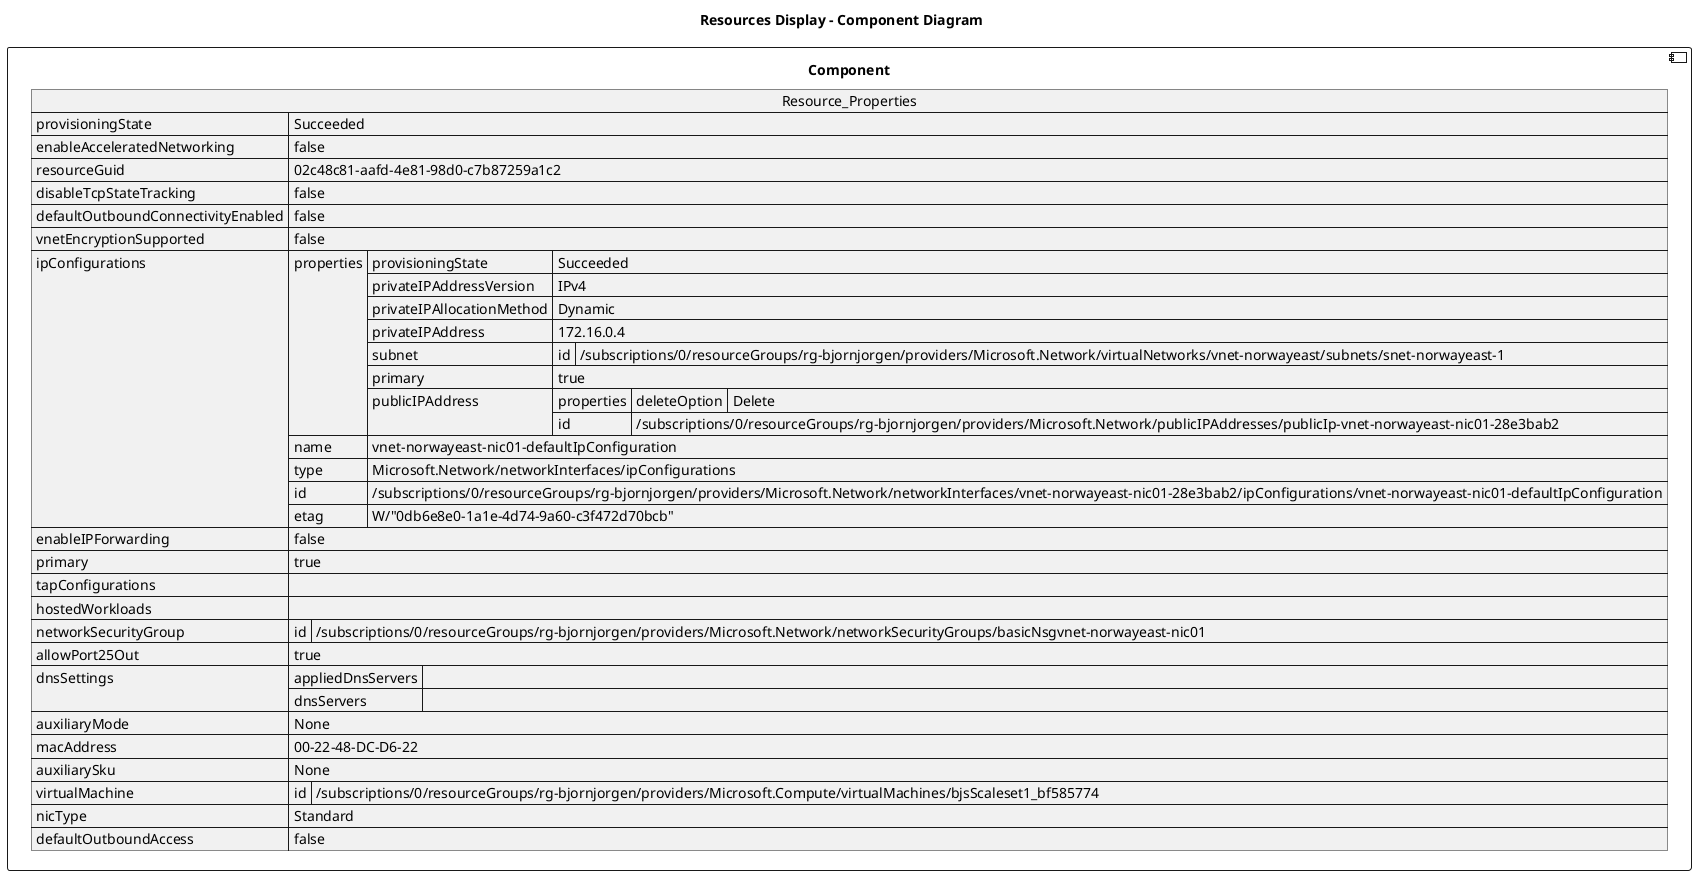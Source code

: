 @startuml

title Resources Display - Component Diagram

component Component {

json  Resource_Properties {
  "provisioningState": "Succeeded",
  "enableAcceleratedNetworking": false,
  "resourceGuid": "02c48c81-aafd-4e81-98d0-c7b87259a1c2",
  "disableTcpStateTracking": false,
  "defaultOutboundConnectivityEnabled": false,
  "vnetEncryptionSupported": false,
  "ipConfigurations": [
    {
      "properties": {
        "provisioningState": "Succeeded",
        "privateIPAddressVersion": "IPv4",
        "privateIPAllocationMethod": "Dynamic",
        "privateIPAddress": "172.16.0.4",
        "subnet": {
          "id": "/subscriptions/0/resourceGroups/rg-bjornjorgen/providers/Microsoft.Network/virtualNetworks/vnet-norwayeast/subnets/snet-norwayeast-1"
        },
        "primary": true,
        "publicIPAddress": {
          "properties": {
            "deleteOption": "Delete"
          },
          "id": "/subscriptions/0/resourceGroups/rg-bjornjorgen/providers/Microsoft.Network/publicIPAddresses/publicIp-vnet-norwayeast-nic01-28e3bab2"
        }
      },
      "name": "vnet-norwayeast-nic01-defaultIpConfiguration",
      "type": "Microsoft.Network/networkInterfaces/ipConfigurations",
      "id": "/subscriptions/0/resourceGroups/rg-bjornjorgen/providers/Microsoft.Network/networkInterfaces/vnet-norwayeast-nic01-28e3bab2/ipConfigurations/vnet-norwayeast-nic01-defaultIpConfiguration",
      "etag": "W/\"0db6e8e0-1a1e-4d74-9a60-c3f472d70bcb\""
    }
  ],
  "enableIPForwarding": false,
  "primary": true,
  "tapConfigurations": [],
  "hostedWorkloads": [],
  "networkSecurityGroup": {
    "id": "/subscriptions/0/resourceGroups/rg-bjornjorgen/providers/Microsoft.Network/networkSecurityGroups/basicNsgvnet-norwayeast-nic01"
  },
  "allowPort25Out": true,
  "dnsSettings": {
    "appliedDnsServers": [],
    "dnsServers": []
  },
  "auxiliaryMode": "None",
  "macAddress": "00-22-48-DC-D6-22",
  "auxiliarySku": "None",
  "virtualMachine": {
    "id": "/subscriptions/0/resourceGroups/rg-bjornjorgen/providers/Microsoft.Compute/virtualMachines/bjsScaleset1_bf585774"
  },
  "nicType": "Standard",
  "defaultOutboundAccess": false
}
}
@enduml
